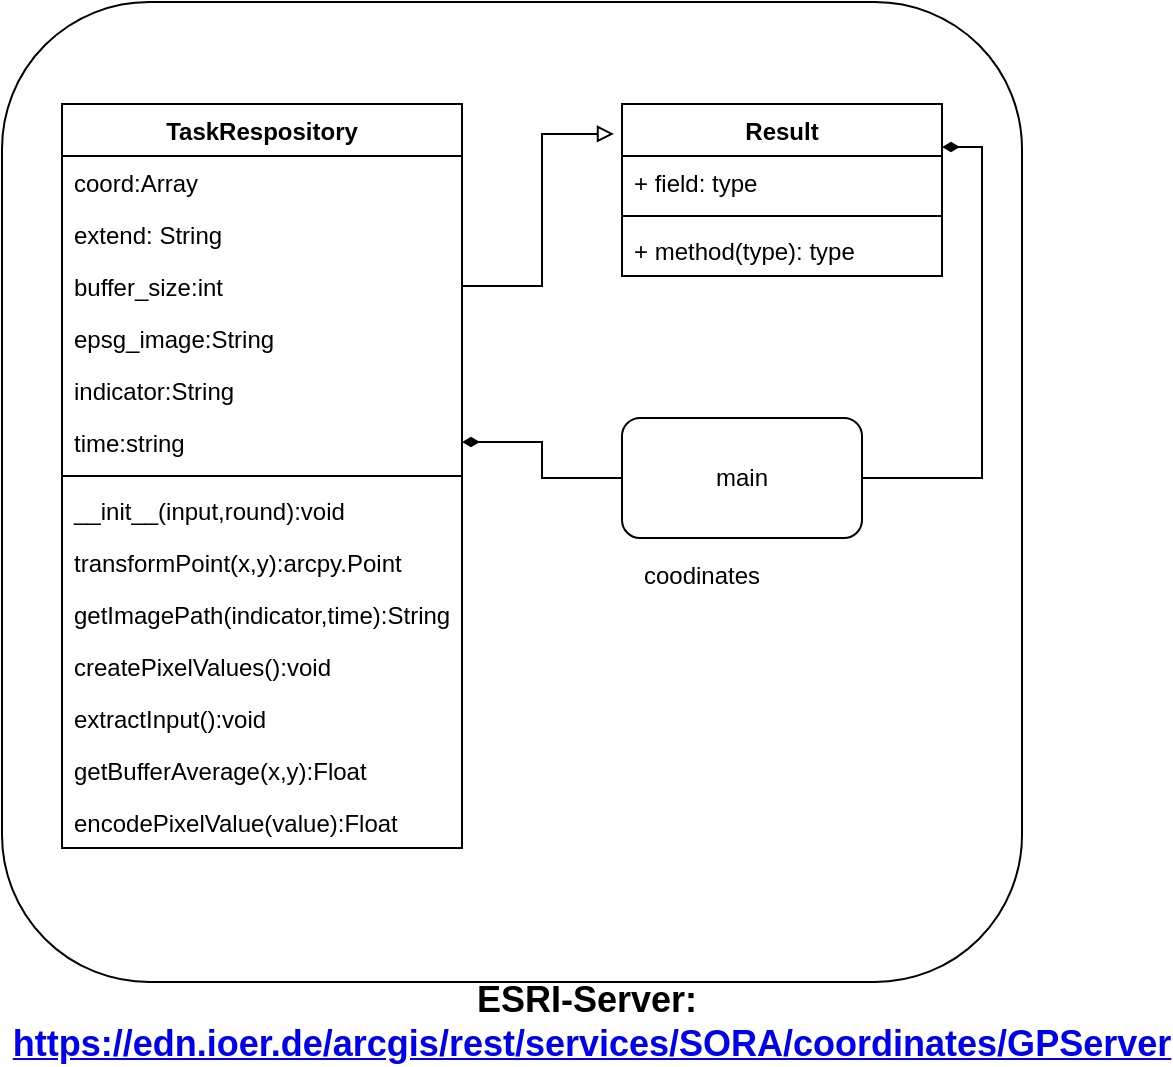 <mxfile version="10.8.0" type="device"><diagram id="YnT7xwDWpQKPDRVSXpi5" name="Seite-1"><mxGraphModel dx="498" dy="595" grid="1" gridSize="10" guides="1" tooltips="1" connect="1" arrows="1" fold="1" page="1" pageScale="1" pageWidth="827" pageHeight="1169" math="0" shadow="0"><root><mxCell id="0"/><mxCell id="1" parent="0"/><mxCell id="rTNEvU-pXuhwd2M0wXj2-1" value="" style="rounded=1;whiteSpace=wrap;html=1;" parent="1" vertex="1"><mxGeometry x="60" width="510" height="490" as="geometry"/></mxCell><mxCell id="rTNEvU-pXuhwd2M0wXj2-2" value="TaskRespository" style="swimlane;fontStyle=1;align=center;verticalAlign=top;childLayout=stackLayout;horizontal=1;startSize=26;horizontalStack=0;resizeParent=1;resizeParentMax=0;resizeLast=0;collapsible=1;marginBottom=0;" parent="1" vertex="1"><mxGeometry x="90" y="51" width="200" height="372" as="geometry"/></mxCell><mxCell id="rTNEvU-pXuhwd2M0wXj2-3" value="coord:Array" style="text;strokeColor=none;fillColor=none;align=left;verticalAlign=top;spacingLeft=4;spacingRight=4;overflow=hidden;rotatable=0;points=[[0,0.5],[1,0.5]];portConstraint=eastwest;" parent="rTNEvU-pXuhwd2M0wXj2-2" vertex="1"><mxGeometry y="26" width="200" height="26" as="geometry"/></mxCell><mxCell id="rTNEvU-pXuhwd2M0wXj2-4" value="extend: String" style="text;strokeColor=none;fillColor=none;align=left;verticalAlign=top;spacingLeft=4;spacingRight=4;overflow=hidden;rotatable=0;points=[[0,0.5],[1,0.5]];portConstraint=eastwest;" parent="rTNEvU-pXuhwd2M0wXj2-2" vertex="1"><mxGeometry y="52" width="200" height="26" as="geometry"/></mxCell><mxCell id="rTNEvU-pXuhwd2M0wXj2-5" value="buffer_size:int" style="text;strokeColor=none;fillColor=none;align=left;verticalAlign=top;spacingLeft=4;spacingRight=4;overflow=hidden;rotatable=0;points=[[0,0.5],[1,0.5]];portConstraint=eastwest;" parent="rTNEvU-pXuhwd2M0wXj2-2" vertex="1"><mxGeometry y="78" width="200" height="26" as="geometry"/></mxCell><mxCell id="rTNEvU-pXuhwd2M0wXj2-6" value="epsg_image:String" style="text;strokeColor=none;fillColor=none;align=left;verticalAlign=top;spacingLeft=4;spacingRight=4;overflow=hidden;rotatable=0;points=[[0,0.5],[1,0.5]];portConstraint=eastwest;" parent="rTNEvU-pXuhwd2M0wXj2-2" vertex="1"><mxGeometry y="104" width="200" height="26" as="geometry"/></mxCell><mxCell id="rTNEvU-pXuhwd2M0wXj2-7" value="indicator:String" style="text;strokeColor=none;fillColor=none;align=left;verticalAlign=top;spacingLeft=4;spacingRight=4;overflow=hidden;rotatable=0;points=[[0,0.5],[1,0.5]];portConstraint=eastwest;" parent="rTNEvU-pXuhwd2M0wXj2-2" vertex="1"><mxGeometry y="130" width="200" height="26" as="geometry"/></mxCell><mxCell id="rTNEvU-pXuhwd2M0wXj2-8" value="time:string" style="text;strokeColor=none;fillColor=none;align=left;verticalAlign=top;spacingLeft=4;spacingRight=4;overflow=hidden;rotatable=0;points=[[0,0.5],[1,0.5]];portConstraint=eastwest;" parent="rTNEvU-pXuhwd2M0wXj2-2" vertex="1"><mxGeometry y="156" width="200" height="26" as="geometry"/></mxCell><mxCell id="rTNEvU-pXuhwd2M0wXj2-9" value="" style="line;strokeWidth=1;fillColor=none;align=left;verticalAlign=middle;spacingTop=-1;spacingLeft=3;spacingRight=3;rotatable=0;labelPosition=right;points=[];portConstraint=eastwest;" parent="rTNEvU-pXuhwd2M0wXj2-2" vertex="1"><mxGeometry y="182" width="200" height="8" as="geometry"/></mxCell><mxCell id="rTNEvU-pXuhwd2M0wXj2-10" value="__init__(input,round):void" style="text;strokeColor=none;fillColor=none;align=left;verticalAlign=top;spacingLeft=4;spacingRight=4;overflow=hidden;rotatable=0;points=[[0,0.5],[1,0.5]];portConstraint=eastwest;" parent="rTNEvU-pXuhwd2M0wXj2-2" vertex="1"><mxGeometry y="190" width="200" height="26" as="geometry"/></mxCell><mxCell id="rTNEvU-pXuhwd2M0wXj2-11" value="transformPoint(x,y):arcpy.Point" style="text;strokeColor=none;fillColor=none;align=left;verticalAlign=top;spacingLeft=4;spacingRight=4;overflow=hidden;rotatable=0;points=[[0,0.5],[1,0.5]];portConstraint=eastwest;" parent="rTNEvU-pXuhwd2M0wXj2-2" vertex="1"><mxGeometry y="216" width="200" height="26" as="geometry"/></mxCell><mxCell id="rTNEvU-pXuhwd2M0wXj2-12" value="getImagePath(indicator,time):String" style="text;strokeColor=none;fillColor=none;align=left;verticalAlign=top;spacingLeft=4;spacingRight=4;overflow=hidden;rotatable=0;points=[[0,0.5],[1,0.5]];portConstraint=eastwest;" parent="rTNEvU-pXuhwd2M0wXj2-2" vertex="1"><mxGeometry y="242" width="200" height="26" as="geometry"/></mxCell><mxCell id="rTNEvU-pXuhwd2M0wXj2-13" value="createPixelValues():void" style="text;strokeColor=none;fillColor=none;align=left;verticalAlign=top;spacingLeft=4;spacingRight=4;overflow=hidden;rotatable=0;points=[[0,0.5],[1,0.5]];portConstraint=eastwest;" parent="rTNEvU-pXuhwd2M0wXj2-2" vertex="1"><mxGeometry y="268" width="200" height="26" as="geometry"/></mxCell><mxCell id="rTNEvU-pXuhwd2M0wXj2-14" value="extractInput():void" style="text;strokeColor=none;fillColor=none;align=left;verticalAlign=top;spacingLeft=4;spacingRight=4;overflow=hidden;rotatable=0;points=[[0,0.5],[1,0.5]];portConstraint=eastwest;" parent="rTNEvU-pXuhwd2M0wXj2-2" vertex="1"><mxGeometry y="294" width="200" height="26" as="geometry"/></mxCell><mxCell id="rTNEvU-pXuhwd2M0wXj2-15" value="getBufferAverage(x,y):Float" style="text;strokeColor=none;fillColor=none;align=left;verticalAlign=top;spacingLeft=4;spacingRight=4;overflow=hidden;rotatable=0;points=[[0,0.5],[1,0.5]];portConstraint=eastwest;" parent="rTNEvU-pXuhwd2M0wXj2-2" vertex="1"><mxGeometry y="320" width="200" height="26" as="geometry"/></mxCell><mxCell id="rTNEvU-pXuhwd2M0wXj2-16" value="encodePixelValue(value):Float" style="text;strokeColor=none;fillColor=none;align=left;verticalAlign=top;spacingLeft=4;spacingRight=4;overflow=hidden;rotatable=0;points=[[0,0.5],[1,0.5]];portConstraint=eastwest;" parent="rTNEvU-pXuhwd2M0wXj2-2" vertex="1"><mxGeometry y="346" width="200" height="26" as="geometry"/></mxCell><mxCell id="rTNEvU-pXuhwd2M0wXj2-17" style="edgeStyle=orthogonalEdgeStyle;rounded=0;orthogonalLoop=1;jettySize=auto;html=1;exitX=1;exitY=0.25;exitDx=0;exitDy=0;entryX=1;entryY=0.5;entryDx=0;entryDy=0;startArrow=diamondThin;startFill=1;endArrow=none;endFill=0;" parent="1" source="rTNEvU-pXuhwd2M0wXj2-18" target="rTNEvU-pXuhwd2M0wXj2-23" edge="1"><mxGeometry relative="1" as="geometry"/></mxCell><mxCell id="rTNEvU-pXuhwd2M0wXj2-18" value="Result" style="swimlane;fontStyle=1;align=center;verticalAlign=top;childLayout=stackLayout;horizontal=1;startSize=26;horizontalStack=0;resizeParent=1;resizeParentMax=0;resizeLast=0;collapsible=1;marginBottom=0;" parent="1" vertex="1"><mxGeometry x="370" y="51" width="160" height="86" as="geometry"/></mxCell><mxCell id="rTNEvU-pXuhwd2M0wXj2-19" value="+ field: type" style="text;strokeColor=none;fillColor=none;align=left;verticalAlign=top;spacingLeft=4;spacingRight=4;overflow=hidden;rotatable=0;points=[[0,0.5],[1,0.5]];portConstraint=eastwest;" parent="rTNEvU-pXuhwd2M0wXj2-18" vertex="1"><mxGeometry y="26" width="160" height="26" as="geometry"/></mxCell><mxCell id="rTNEvU-pXuhwd2M0wXj2-20" value="" style="line;strokeWidth=1;fillColor=none;align=left;verticalAlign=middle;spacingTop=-1;spacingLeft=3;spacingRight=3;rotatable=0;labelPosition=right;points=[];portConstraint=eastwest;" parent="rTNEvU-pXuhwd2M0wXj2-18" vertex="1"><mxGeometry y="52" width="160" height="8" as="geometry"/></mxCell><mxCell id="rTNEvU-pXuhwd2M0wXj2-21" value="+ method(type): type" style="text;strokeColor=none;fillColor=none;align=left;verticalAlign=top;spacingLeft=4;spacingRight=4;overflow=hidden;rotatable=0;points=[[0,0.5],[1,0.5]];portConstraint=eastwest;" parent="rTNEvU-pXuhwd2M0wXj2-18" vertex="1"><mxGeometry y="60" width="160" height="26" as="geometry"/></mxCell><mxCell id="rTNEvU-pXuhwd2M0wXj2-22" style="edgeStyle=orthogonalEdgeStyle;rounded=0;orthogonalLoop=1;jettySize=auto;html=1;exitX=1;exitY=0.5;exitDx=0;exitDy=0;entryX=-0.025;entryY=0.174;entryDx=0;entryDy=0;entryPerimeter=0;startArrow=none;startFill=0;endArrow=block;endFill=0;" parent="1" source="rTNEvU-pXuhwd2M0wXj2-5" target="rTNEvU-pXuhwd2M0wXj2-18" edge="1"><mxGeometry relative="1" as="geometry"/></mxCell><mxCell id="rTNEvU-pXuhwd2M0wXj2-23" value="main" style="rounded=1;whiteSpace=wrap;html=1;" parent="1" vertex="1"><mxGeometry x="370" y="208" width="120" height="60" as="geometry"/></mxCell><mxCell id="rTNEvU-pXuhwd2M0wXj2-24" style="edgeStyle=orthogonalEdgeStyle;rounded=0;orthogonalLoop=1;jettySize=auto;html=1;exitX=1;exitY=0.5;exitDx=0;exitDy=0;entryX=0;entryY=0.5;entryDx=0;entryDy=0;startArrow=diamondThin;startFill=1;endArrow=none;endFill=0;" parent="1" source="rTNEvU-pXuhwd2M0wXj2-8" target="rTNEvU-pXuhwd2M0wXj2-23" edge="1"><mxGeometry relative="1" as="geometry"/></mxCell><mxCell id="rTNEvU-pXuhwd2M0wXj2-25" value="ESRI-Server:&amp;nbsp;&lt;br&gt;&lt;a href=&quot;https://edn.ioer.de:6443/arcgis/rest/services/SORA/coordinates/GPServer&quot;&gt;https://edn.ioer.de/arcgis/rest/services/SORA/coordinates/GPServer&lt;/a&gt;&lt;br&gt;" style="text;html=1;strokeColor=none;fillColor=none;align=center;verticalAlign=middle;whiteSpace=wrap;rounded=0;fontSize=18;fontStyle=1" parent="1" vertex="1"><mxGeometry x="90" y="500" width="530" height="20" as="geometry"/></mxCell><mxCell id="rTNEvU-pXuhwd2M0wXj2-26" value="coodinates" style="text;html=1;strokeColor=none;fillColor=none;align=center;verticalAlign=middle;whiteSpace=wrap;rounded=0;" parent="1" vertex="1"><mxGeometry x="390" y="277" width="40" height="20" as="geometry"/></mxCell></root></mxGraphModel></diagram></mxfile>